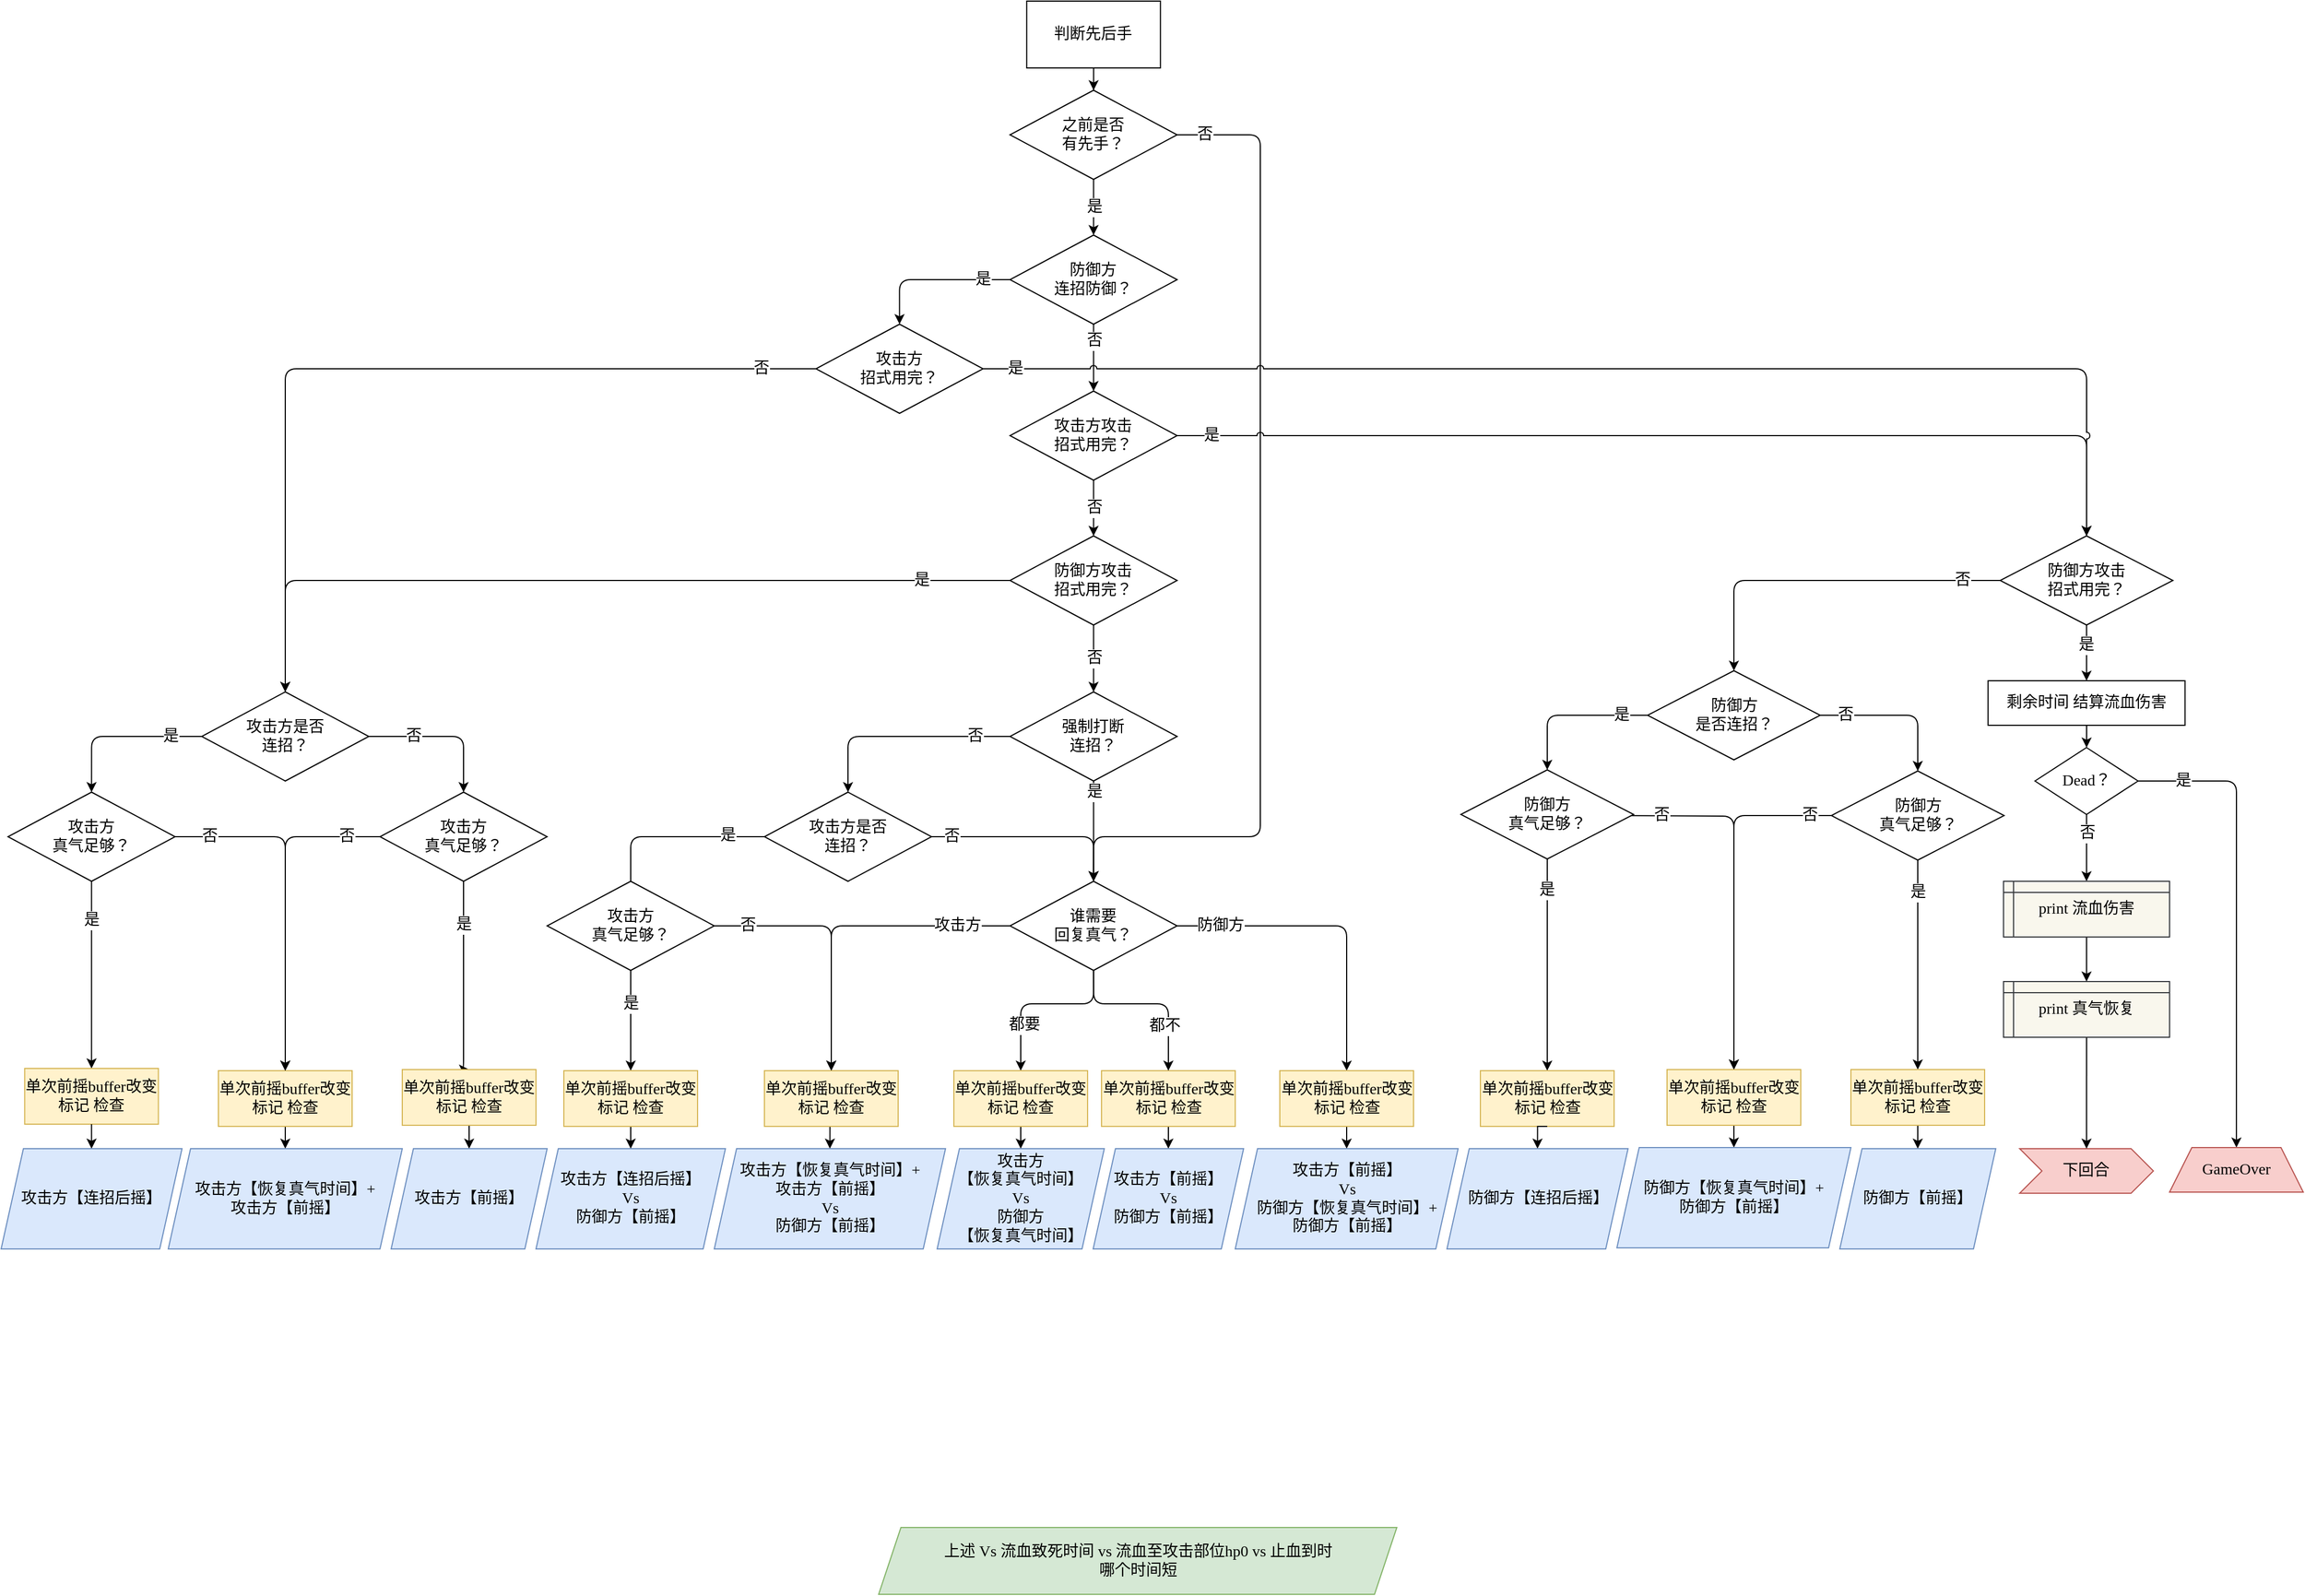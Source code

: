 <mxfile version="13.5.7" type="device" pages="2"><diagram id="C5RBs43oDa-KdzZeNtuy" name="Page-1"><mxGraphModel dx="2528" dy="1207" grid="1" gridSize="10" guides="1" tooltips="1" connect="1" arrows="1" fold="1" page="1" pageScale="1" pageWidth="827" pageHeight="1169" math="0" shadow="0"><root><mxCell id="WIyWlLk6GJQsqaUBKTNV-0"/><mxCell id="WIyWlLk6GJQsqaUBKTNV-1" parent="WIyWlLk6GJQsqaUBKTNV-0"/><mxCell id="cYlKV6OHm-jSGwV8W4NB-3" value="" style="edgeStyle=orthogonalEdgeStyle;rounded=0;orthogonalLoop=1;jettySize=auto;html=1;fontSize=14;fontFamily=新宋体;" parent="WIyWlLk6GJQsqaUBKTNV-1" source="cYlKV6OHm-jSGwV8W4NB-1" target="cYlKV6OHm-jSGwV8W4NB-2" edge="1"><mxGeometry relative="1" as="geometry"/></mxCell><mxCell id="cYlKV6OHm-jSGwV8W4NB-1" value="判断先后手" style="whiteSpace=wrap;html=1;fontSize=14;fontFamily=新宋体;" parent="WIyWlLk6GJQsqaUBKTNV-1" vertex="1"><mxGeometry x="290.36" y="160" width="120" height="60" as="geometry"/></mxCell><mxCell id="cYlKV6OHm-jSGwV8W4NB-53" style="edgeStyle=orthogonalEdgeStyle;rounded=1;orthogonalLoop=1;jettySize=auto;html=1;exitX=1;exitY=0.5;exitDx=0;exitDy=0;fontSize=14;sourcePortConstraint=none;snapToPoint=0;fixDash=0;metaEdit=0;comic=0;noJump=0;backgroundOutline=0;jumpStyle=arc;fontFamily=新宋体;entryX=0.5;entryY=0;entryDx=0;entryDy=0;" parent="WIyWlLk6GJQsqaUBKTNV-1" source="cYlKV6OHm-jSGwV8W4NB-2" target="LdNwlLhBkrj1pnNxDh6E-12" edge="1"><mxGeometry relative="1" as="geometry"><Array as="points"><mxPoint x="500" y="280"/><mxPoint x="500" y="910"/><mxPoint x="350" y="910"/></Array><mxPoint x="350.36" y="1010" as="targetPoint"/></mxGeometry></mxCell><mxCell id="cYlKV6OHm-jSGwV8W4NB-57" value="否" style="edgeLabel;html=1;align=center;verticalAlign=middle;resizable=0;points=[];fontSize=14;fontFamily=新宋体;" parent="cYlKV6OHm-jSGwV8W4NB-53" vertex="1" connectable="0"><mxGeometry x="-0.419" relative="1" as="geometry"><mxPoint x="-50" y="-185.36" as="offset"/></mxGeometry></mxCell><mxCell id="cYlKV6OHm-jSGwV8W4NB-2" value="&lt;div style=&quot;font-size: 14px;&quot;&gt;之前是否&lt;/div&gt;&lt;div style=&quot;font-size: 14px;&quot;&gt;有先手？&lt;/div&gt;" style="rhombus;whiteSpace=wrap;html=1;fontSize=14;fontFamily=新宋体;" parent="WIyWlLk6GJQsqaUBKTNV-1" vertex="1"><mxGeometry x="275.36" y="240" width="150" height="80" as="geometry"/></mxCell><mxCell id="_E9kkZjWjNlfP21gsKox-27" style="edgeStyle=orthogonalEdgeStyle;rounded=1;jumpStyle=arc;orthogonalLoop=1;jettySize=auto;html=1;exitX=0;exitY=0.5;exitDx=0;exitDy=0;entryX=0.5;entryY=0;entryDx=0;entryDy=0;fontFamily=新宋体;fontSize=14;" edge="1" parent="WIyWlLk6GJQsqaUBKTNV-1" source="cYlKV6OHm-jSGwV8W4NB-6" target="cYlKV6OHm-jSGwV8W4NB-29"><mxGeometry relative="1" as="geometry"/></mxCell><mxCell id="_E9kkZjWjNlfP21gsKox-28" value="是" style="edgeLabel;html=1;align=center;verticalAlign=middle;resizable=0;points=[];fontSize=14;fontFamily=新宋体;" vertex="1" connectable="0" parent="_E9kkZjWjNlfP21gsKox-27"><mxGeometry x="-0.593" y="-3" relative="1" as="geometry"><mxPoint x="4.16" y="2.99" as="offset"/></mxGeometry></mxCell><mxCell id="cYlKV6OHm-jSGwV8W4NB-6" value="&lt;div style=&quot;font-size: 14px;&quot;&gt;防御方&lt;/div&gt;&lt;div style=&quot;font-size: 14px;&quot;&gt;连招防御？&lt;/div&gt;" style="rhombus;whiteSpace=wrap;html=1;fontSize=14;fontFamily=新宋体;" parent="WIyWlLk6GJQsqaUBKTNV-1" vertex="1"><mxGeometry x="275.36" y="370" width="150" height="80" as="geometry"/></mxCell><mxCell id="cYlKV6OHm-jSGwV8W4NB-10" value="" style="endArrow=classic;html=1;fontSize=14;entryX=0.5;entryY=0;entryDx=0;entryDy=0;fontFamily=新宋体;" parent="WIyWlLk6GJQsqaUBKTNV-1" source="cYlKV6OHm-jSGwV8W4NB-2" target="cYlKV6OHm-jSGwV8W4NB-6" edge="1"><mxGeometry relative="1" as="geometry"><mxPoint x="466.96" y="340" as="sourcePoint"/><mxPoint x="566.96" y="340" as="targetPoint"/></mxGeometry></mxCell><mxCell id="cYlKV6OHm-jSGwV8W4NB-11" value="是" style="edgeLabel;resizable=0;html=1;align=center;verticalAlign=middle;fontSize=14;fontFamily=新宋体;" parent="cYlKV6OHm-jSGwV8W4NB-10" connectable="0" vertex="1"><mxGeometry relative="1" as="geometry"/></mxCell><mxCell id="cYlKV6OHm-jSGwV8W4NB-61" style="edgeStyle=orthogonalEdgeStyle;rounded=1;comic=0;orthogonalLoop=1;jettySize=auto;html=1;entryX=0.5;entryY=0;entryDx=0;entryDy=0;fontSize=14;jumpStyle=arc;fontFamily=新宋体;" parent="WIyWlLk6GJQsqaUBKTNV-1" source="cYlKV6OHm-jSGwV8W4NB-16" target="cYlKV6OHm-jSGwV8W4NB-58" edge="1"><mxGeometry relative="1" as="geometry"/></mxCell><mxCell id="cYlKV6OHm-jSGwV8W4NB-62" value="是" style="edgeLabel;html=1;align=center;verticalAlign=middle;resizable=0;points=[];fontSize=14;fontFamily=新宋体;" parent="cYlKV6OHm-jSGwV8W4NB-61" vertex="1" connectable="0"><mxGeometry x="-0.636" y="2" relative="1" as="geometry"><mxPoint x="-134.36" y="2" as="offset"/></mxGeometry></mxCell><mxCell id="cYlKV6OHm-jSGwV8W4NB-16" value="&lt;div style=&quot;font-size: 14px;&quot;&gt;攻击方攻击&lt;/div&gt;&lt;div style=&quot;font-size: 14px;&quot;&gt;招式用完？&lt;/div&gt;" style="rhombus;whiteSpace=wrap;html=1;fontSize=14;fontFamily=新宋体;" parent="WIyWlLk6GJQsqaUBKTNV-1" vertex="1"><mxGeometry x="275.36" y="510" width="150" height="80" as="geometry"/></mxCell><mxCell id="cYlKV6OHm-jSGwV8W4NB-17" value="" style="endArrow=classic;html=1;fontSize=14;entryX=0.5;entryY=0;entryDx=0;entryDy=0;fontFamily=新宋体;" parent="WIyWlLk6GJQsqaUBKTNV-1" source="cYlKV6OHm-jSGwV8W4NB-6" target="cYlKV6OHm-jSGwV8W4NB-16" edge="1"><mxGeometry relative="1" as="geometry"><mxPoint x="410.36" y="490" as="sourcePoint"/><mxPoint x="570.36" y="480" as="targetPoint"/></mxGeometry></mxCell><mxCell id="cYlKV6OHm-jSGwV8W4NB-18" value="否" style="edgeLabel;resizable=0;html=1;align=center;verticalAlign=middle;fontSize=14;fontFamily=新宋体;" parent="cYlKV6OHm-jSGwV8W4NB-17" connectable="0" vertex="1"><mxGeometry relative="1" as="geometry"><mxPoint y="-14.83" as="offset"/></mxGeometry></mxCell><mxCell id="cYlKV6OHm-jSGwV8W4NB-59" value="" style="edgeStyle=orthogonalEdgeStyle;rounded=1;comic=0;orthogonalLoop=1;jettySize=auto;html=1;fontSize=14;fontFamily=新宋体;jumpStyle=arc;" parent="WIyWlLk6GJQsqaUBKTNV-1" source="cYlKV6OHm-jSGwV8W4NB-29" target="cYlKV6OHm-jSGwV8W4NB-58" edge="1"><mxGeometry relative="1" as="geometry"/></mxCell><mxCell id="cYlKV6OHm-jSGwV8W4NB-60" value="是" style="edgeLabel;html=1;align=center;verticalAlign=middle;resizable=0;points=[];fontSize=14;fontFamily=新宋体;" parent="cYlKV6OHm-jSGwV8W4NB-59" vertex="1" connectable="0"><mxGeometry x="-0.089" y="1" relative="1" as="geometry"><mxPoint x="-490.88" y="1" as="offset"/></mxGeometry></mxCell><mxCell id="cYlKV6OHm-jSGwV8W4NB-29" value="&lt;div style=&quot;font-size: 14px;&quot;&gt;攻击方&lt;/div&gt;&lt;div style=&quot;font-size: 14px;&quot;&gt;招式用完？&lt;/div&gt;" style="rhombus;whiteSpace=wrap;html=1;fontSize=14;fontFamily=新宋体;" parent="WIyWlLk6GJQsqaUBKTNV-1" vertex="1"><mxGeometry x="101.24" y="450" width="150" height="80" as="geometry"/></mxCell><mxCell id="cYlKV6OHm-jSGwV8W4NB-31" value="" style="endArrow=classic;html=1;fontSize=14;entryX=0.5;entryY=0;entryDx=0;entryDy=0;fontFamily=新宋体;" parent="WIyWlLk6GJQsqaUBKTNV-1" source="cYlKV6OHm-jSGwV8W4NB-16" target="cYlKV6OHm-jSGwV8W4NB-33" edge="1"><mxGeometry relative="1" as="geometry"><mxPoint x="349.86" y="590" as="sourcePoint"/><mxPoint x="349.86" y="640" as="targetPoint"/></mxGeometry></mxCell><mxCell id="cYlKV6OHm-jSGwV8W4NB-32" value="否" style="edgeLabel;resizable=0;html=1;align=center;verticalAlign=middle;fontSize=14;fontFamily=新宋体;" parent="cYlKV6OHm-jSGwV8W4NB-31" connectable="0" vertex="1"><mxGeometry relative="1" as="geometry"/></mxCell><mxCell id="cYlKV6OHm-jSGwV8W4NB-98" style="edgeStyle=orthogonalEdgeStyle;rounded=1;comic=0;jumpStyle=arc;jumpSize=9;orthogonalLoop=1;jettySize=auto;html=1;entryX=0.5;entryY=0;entryDx=0;entryDy=0;fontSize=14;fontFamily=新宋体;" parent="WIyWlLk6GJQsqaUBKTNV-1" source="cYlKV6OHm-jSGwV8W4NB-33" target="cYlKV6OHm-jSGwV8W4NB-97" edge="1"><mxGeometry relative="1" as="geometry"/></mxCell><mxCell id="cYlKV6OHm-jSGwV8W4NB-99" value="是" style="edgeLabel;html=1;align=center;verticalAlign=middle;resizable=0;points=[];fontSize=14;fontFamily=新宋体;" parent="cYlKV6OHm-jSGwV8W4NB-98" vertex="1" connectable="0"><mxGeometry x="-0.821" y="2" relative="1" as="geometry"><mxPoint x="-12.5" y="-2" as="offset"/></mxGeometry></mxCell><mxCell id="cYlKV6OHm-jSGwV8W4NB-33" value="&lt;div style=&quot;font-size: 14px;&quot;&gt;防御方攻击&lt;/div&gt;&lt;div style=&quot;font-size: 14px;&quot;&gt;招式用完？&lt;/div&gt;" style="rhombus;whiteSpace=wrap;html=1;fontSize=14;fontFamily=新宋体;" parent="WIyWlLk6GJQsqaUBKTNV-1" vertex="1"><mxGeometry x="275.36" y="640" width="150" height="80" as="geometry"/></mxCell><mxCell id="cYlKV6OHm-jSGwV8W4NB-34" value="" style="endArrow=classic;html=1;fontSize=14;fontFamily=新宋体;" parent="WIyWlLk6GJQsqaUBKTNV-1" source="cYlKV6OHm-jSGwV8W4NB-33" target="cYlKV6OHm-jSGwV8W4NB-40" edge="1"><mxGeometry relative="1" as="geometry"><mxPoint x="349.86" y="730" as="sourcePoint"/><mxPoint x="349.86" y="780" as="targetPoint"/></mxGeometry></mxCell><mxCell id="cYlKV6OHm-jSGwV8W4NB-35" value="否" style="edgeLabel;resizable=0;html=1;align=center;verticalAlign=middle;fontSize=14;fontFamily=新宋体;" parent="cYlKV6OHm-jSGwV8W4NB-34" connectable="0" vertex="1"><mxGeometry relative="1" as="geometry"/></mxCell><mxCell id="_E9kkZjWjNlfP21gsKox-38" style="edgeStyle=orthogonalEdgeStyle;rounded=1;jumpStyle=arc;orthogonalLoop=1;jettySize=auto;html=1;exitX=0;exitY=0.5;exitDx=0;exitDy=0;fontFamily=新宋体;fontSize=14;entryX=0.5;entryY=0;entryDx=0;entryDy=0;" edge="1" parent="WIyWlLk6GJQsqaUBKTNV-1" source="cYlKV6OHm-jSGwV8W4NB-40" target="cYlKV6OHm-jSGwV8W4NB-43"><mxGeometry relative="1" as="geometry"><Array as="points"><mxPoint x="130" y="820"/></Array></mxGeometry></mxCell><mxCell id="_E9kkZjWjNlfP21gsKox-39" value="否" style="edgeLabel;html=1;align=center;verticalAlign=middle;resizable=0;points=[];fontSize=14;fontFamily=新宋体;" vertex="1" connectable="0" parent="_E9kkZjWjNlfP21gsKox-38"><mxGeometry x="-0.678" relative="1" as="geometry"><mxPoint as="offset"/></mxGeometry></mxCell><mxCell id="_E9kkZjWjNlfP21gsKox-42" style="edgeStyle=orthogonalEdgeStyle;rounded=1;jumpStyle=arc;orthogonalLoop=1;jettySize=auto;html=1;exitX=0.5;exitY=1;exitDx=0;exitDy=0;entryX=0.5;entryY=0;entryDx=0;entryDy=0;fontFamily=新宋体;fontSize=14;" edge="1" parent="WIyWlLk6GJQsqaUBKTNV-1" source="cYlKV6OHm-jSGwV8W4NB-40" target="LdNwlLhBkrj1pnNxDh6E-12"><mxGeometry relative="1" as="geometry"><mxPoint x="350.36" y="1010" as="targetPoint"/></mxGeometry></mxCell><mxCell id="_E9kkZjWjNlfP21gsKox-43" value="是" style="edgeLabel;html=1;align=center;verticalAlign=middle;resizable=0;points=[];fontSize=14;fontFamily=新宋体;" vertex="1" connectable="0" parent="_E9kkZjWjNlfP21gsKox-42"><mxGeometry x="-0.791" relative="1" as="geometry"><mxPoint as="offset"/></mxGeometry></mxCell><mxCell id="cYlKV6OHm-jSGwV8W4NB-40" value="&lt;div style=&quot;font-size: 14px;&quot;&gt;强制打断&lt;/div&gt;&lt;div style=&quot;font-size: 14px;&quot;&gt;连招？&lt;/div&gt;" style="rhombus;whiteSpace=wrap;html=1;fontSize=14;fontFamily=新宋体;" parent="WIyWlLk6GJQsqaUBKTNV-1" vertex="1"><mxGeometry x="275.36" y="780" width="150" height="80" as="geometry"/></mxCell><mxCell id="_E9kkZjWjNlfP21gsKox-15" style="edgeStyle=orthogonalEdgeStyle;rounded=1;orthogonalLoop=1;jettySize=auto;html=1;exitX=0;exitY=0.5;exitDx=0;exitDy=0;fontFamily=新宋体;fontSize=14;entryX=0.5;entryY=0;entryDx=0;entryDy=0;" edge="1" parent="WIyWlLk6GJQsqaUBKTNV-1" source="cYlKV6OHm-jSGwV8W4NB-43"><mxGeometry relative="1" as="geometry"><mxPoint x="-65" y="1010" as="targetPoint"/><Array as="points"><mxPoint x="-65" y="910"/></Array></mxGeometry></mxCell><mxCell id="_E9kkZjWjNlfP21gsKox-30" value="是" style="edgeLabel;html=1;align=center;verticalAlign=middle;resizable=0;points=[];fontSize=14;fontFamily=新宋体;" vertex="1" connectable="0" parent="_E9kkZjWjNlfP21gsKox-15"><mxGeometry x="-0.698" y="-1" relative="1" as="geometry"><mxPoint as="offset"/></mxGeometry></mxCell><mxCell id="_E9kkZjWjNlfP21gsKox-40" style="edgeStyle=orthogonalEdgeStyle;rounded=1;jumpStyle=arc;orthogonalLoop=1;jettySize=auto;html=1;exitX=1;exitY=0.5;exitDx=0;exitDy=0;entryX=0.5;entryY=0;entryDx=0;entryDy=0;fontFamily=新宋体;fontSize=14;" edge="1" parent="WIyWlLk6GJQsqaUBKTNV-1" source="cYlKV6OHm-jSGwV8W4NB-43" target="LdNwlLhBkrj1pnNxDh6E-12"><mxGeometry relative="1" as="geometry"><mxPoint x="350.36" y="1010" as="targetPoint"/></mxGeometry></mxCell><mxCell id="_E9kkZjWjNlfP21gsKox-41" value="否" style="edgeLabel;html=1;align=center;verticalAlign=middle;resizable=0;points=[];fontSize=14;fontFamily=新宋体;" vertex="1" connectable="0" parent="_E9kkZjWjNlfP21gsKox-40"><mxGeometry x="-0.782" y="-5" relative="1" as="geometry"><mxPoint x="-2.5" y="-5" as="offset"/></mxGeometry></mxCell><mxCell id="cYlKV6OHm-jSGwV8W4NB-43" value="&lt;div style=&quot;font-size: 14px;&quot;&gt;攻击方是否&lt;/div&gt;&lt;div style=&quot;font-size: 14px;&quot;&gt;连招？&lt;/div&gt;" style="rhombus;whiteSpace=wrap;html=1;fontSize=14;fontFamily=新宋体;" parent="WIyWlLk6GJQsqaUBKTNV-1" vertex="1"><mxGeometry x="55" y="870" width="150" height="80" as="geometry"/></mxCell><mxCell id="cYlKV6OHm-jSGwV8W4NB-93" style="edgeStyle=orthogonalEdgeStyle;rounded=1;comic=0;jumpStyle=arc;jumpSize=9;orthogonalLoop=1;jettySize=auto;html=1;exitX=0;exitY=0.5;exitDx=0;exitDy=0;fontSize=14;fontFamily=新宋体;entryX=0.5;entryY=0;entryDx=0;entryDy=0;" parent="WIyWlLk6GJQsqaUBKTNV-1" source="LdNwlLhBkrj1pnNxDh6E-12" target="LdNwlLhBkrj1pnNxDh6E-2" edge="1"><mxGeometry relative="1" as="geometry"><mxPoint x="330" y="1040" as="sourcePoint"/><Array as="points"><mxPoint x="115" y="990"/></Array></mxGeometry></mxCell><mxCell id="cYlKV6OHm-jSGwV8W4NB-94" value="攻击方" style="edgeLabel;html=1;align=center;verticalAlign=middle;resizable=0;points=[];fontSize=14;fontFamily=新宋体;" parent="cYlKV6OHm-jSGwV8W4NB-93" vertex="1" connectable="0"><mxGeometry x="-0.872" y="3" relative="1" as="geometry"><mxPoint x="-29.48" y="-3.01" as="offset"/></mxGeometry></mxCell><mxCell id="cYlKV6OHm-jSGwV8W4NB-84" style="edgeStyle=orthogonalEdgeStyle;rounded=1;comic=0;jumpStyle=arc;jumpSize=9;orthogonalLoop=1;jettySize=auto;html=1;exitX=1;exitY=0.5;exitDx=0;exitDy=0;fontSize=14;entryX=0.5;entryY=0;entryDx=0;entryDy=0;fontFamily=新宋体;" parent="WIyWlLk6GJQsqaUBKTNV-1" source="LdNwlLhBkrj1pnNxDh6E-12" target="cYlKV6OHm-jSGwV8W4NB-85" edge="1"><mxGeometry relative="1" as="geometry"><mxPoint x="550" y="1200" as="targetPoint"/><mxPoint x="450" y="1040" as="sourcePoint"/><Array as="points"><mxPoint x="578" y="990"/></Array></mxGeometry></mxCell><mxCell id="cYlKV6OHm-jSGwV8W4NB-86" value="防御方" style="edgeLabel;html=1;align=center;verticalAlign=middle;resizable=0;points=[];fontSize=14;fontFamily=新宋体;" parent="cYlKV6OHm-jSGwV8W4NB-84" vertex="1" connectable="0"><mxGeometry x="-0.363" relative="1" as="geometry"><mxPoint x="-51.83" y="-0.03" as="offset"/></mxGeometry></mxCell><mxCell id="cYlKV6OHm-jSGwV8W4NB-66" value="" style="edgeStyle=orthogonalEdgeStyle;rounded=1;comic=0;jumpStyle=arc;jumpSize=9;orthogonalLoop=1;jettySize=auto;html=1;fontSize=14;fontFamily=新宋体;" parent="WIyWlLk6GJQsqaUBKTNV-1" source="cYlKV6OHm-jSGwV8W4NB-58" target="cYlKV6OHm-jSGwV8W4NB-65" edge="1"><mxGeometry relative="1" as="geometry"/></mxCell><mxCell id="cYlKV6OHm-jSGwV8W4NB-67" value="是" style="edgeLabel;html=1;align=center;verticalAlign=middle;resizable=0;points=[];fontSize=14;fontFamily=新宋体;" parent="cYlKV6OHm-jSGwV8W4NB-66" vertex="1" connectable="0"><mxGeometry x="-0.282" y="-1" relative="1" as="geometry"><mxPoint as="offset"/></mxGeometry></mxCell><mxCell id="cYlKV6OHm-jSGwV8W4NB-71" style="edgeStyle=orthogonalEdgeStyle;rounded=1;comic=0;jumpStyle=arc;jumpSize=9;orthogonalLoop=1;jettySize=auto;html=1;exitX=1;exitY=0.5;exitDx=0;exitDy=0;entryX=0.5;entryY=0;entryDx=0;entryDy=0;fontSize=14;fontFamily=新宋体;" parent="WIyWlLk6GJQsqaUBKTNV-1" source="_E9kkZjWjNlfP21gsKox-46" target="cYlKV6OHm-jSGwV8W4NB-70" edge="1"><mxGeometry relative="1" as="geometry"><mxPoint x="1099.5" y="681" as="sourcePoint"/></mxGeometry></mxCell><mxCell id="cYlKV6OHm-jSGwV8W4NB-72" value="否" style="edgeLabel;html=1;align=center;verticalAlign=middle;resizable=0;points=[];fontSize=14;fontFamily=新宋体;" parent="cYlKV6OHm-jSGwV8W4NB-71" vertex="1" connectable="0"><mxGeometry x="-0.61" y="-1" relative="1" as="geometry"><mxPoint x="-5" y="-1" as="offset"/></mxGeometry></mxCell><mxCell id="cYlKV6OHm-jSGwV8W4NB-58" value="&lt;div style=&quot;font-size: 14px;&quot;&gt;防御方攻击&lt;/div&gt;&lt;div style=&quot;font-size: 14px;&quot;&gt;招式用完？&lt;/div&gt;" style="rhombus;whiteSpace=wrap;html=1;fontSize=14;fontFamily=新宋体;" parent="WIyWlLk6GJQsqaUBKTNV-1" vertex="1"><mxGeometry x="1163.96" y="640" width="155" height="80" as="geometry"/></mxCell><mxCell id="cYlKV6OHm-jSGwV8W4NB-69" value="" style="edgeStyle=orthogonalEdgeStyle;rounded=1;comic=0;jumpStyle=arc;jumpSize=9;orthogonalLoop=1;jettySize=auto;html=1;fontSize=14;fontFamily=新宋体;" parent="WIyWlLk6GJQsqaUBKTNV-1" source="cYlKV6OHm-jSGwV8W4NB-65" target="cYlKV6OHm-jSGwV8W4NB-68" edge="1"><mxGeometry relative="1" as="geometry"/></mxCell><mxCell id="cYlKV6OHm-jSGwV8W4NB-65" value="剩余时间 结算流血伤害" style="whiteSpace=wrap;html=1;fontSize=14;fontFamily=新宋体;" parent="WIyWlLk6GJQsqaUBKTNV-1" vertex="1"><mxGeometry x="1153.08" y="770" width="176.75" height="40" as="geometry"/></mxCell><mxCell id="cYlKV6OHm-jSGwV8W4NB-120" style="edgeStyle=orthogonalEdgeStyle;rounded=1;comic=0;jumpStyle=arc;jumpSize=9;orthogonalLoop=1;jettySize=auto;html=1;exitX=1;exitY=0.5;exitDx=0;exitDy=0;fontSize=14;fontFamily=新宋体;entryX=0.5;entryY=0;entryDx=0;entryDy=0;" parent="WIyWlLk6GJQsqaUBKTNV-1" source="cYlKV6OHm-jSGwV8W4NB-68" target="hWYBQZ-eZewgzu1jRkAq-3" edge="1"><mxGeometry relative="1" as="geometry"><mxPoint x="1150.2" y="1010" as="targetPoint"/></mxGeometry></mxCell><mxCell id="cYlKV6OHm-jSGwV8W4NB-121" value="是" style="edgeLabel;html=1;align=center;verticalAlign=middle;resizable=0;points=[];fontSize=14;fontFamily=新宋体;" parent="cYlKV6OHm-jSGwV8W4NB-120" vertex="1" connectable="0"><mxGeometry x="-0.882" relative="1" as="geometry"><mxPoint x="15.5" as="offset"/></mxGeometry></mxCell><mxCell id="cYlKV6OHm-jSGwV8W4NB-122" style="edgeStyle=orthogonalEdgeStyle;rounded=1;comic=0;jumpStyle=arc;jumpSize=9;orthogonalLoop=1;jettySize=auto;html=1;fontSize=14;fontFamily=新宋体;entryX=0.5;entryY=0;entryDx=0;entryDy=0;" parent="WIyWlLk6GJQsqaUBKTNV-1" source="cYlKV6OHm-jSGwV8W4NB-68" target="_E9kkZjWjNlfP21gsKox-3" edge="1"><mxGeometry relative="1" as="geometry"><mxPoint x="1241.55" y="1010" as="targetPoint"/></mxGeometry></mxCell><mxCell id="cYlKV6OHm-jSGwV8W4NB-123" value="否" style="edgeLabel;html=1;align=center;verticalAlign=middle;resizable=0;points=[];fontSize=14;fontFamily=新宋体;" parent="cYlKV6OHm-jSGwV8W4NB-122" vertex="1" connectable="0"><mxGeometry x="-0.652" y="-3" relative="1" as="geometry"><mxPoint x="2.91" y="6.06" as="offset"/></mxGeometry></mxCell><mxCell id="cYlKV6OHm-jSGwV8W4NB-68" value="Dead？" style="rhombus;whiteSpace=wrap;html=1;fontSize=14;fontFamily=新宋体;" parent="WIyWlLk6GJQsqaUBKTNV-1" vertex="1"><mxGeometry x="1195.2" y="830" width="92.5" height="60" as="geometry"/></mxCell><mxCell id="cYlKV6OHm-jSGwV8W4NB-74" value="否" style="edgeStyle=orthogonalEdgeStyle;rounded=1;comic=0;jumpStyle=arc;jumpSize=9;orthogonalLoop=1;jettySize=auto;html=1;fontSize=14;exitX=0;exitY=0.5;exitDx=0;exitDy=0;fontFamily=新宋体;entryX=0.5;entryY=0;entryDx=0;entryDy=0;" parent="WIyWlLk6GJQsqaUBKTNV-1" source="cYlKV6OHm-jSGwV8W4NB-70" target="_E9kkZjWjNlfP21gsKox-55" edge="1"><mxGeometry x="-0.873" relative="1" as="geometry"><mxPoint x="1020" y="1191" as="targetPoint"/><mxPoint as="offset"/></mxGeometry></mxCell><mxCell id="cYlKV6OHm-jSGwV8W4NB-79" value="是" style="edgeStyle=orthogonalEdgeStyle;rounded=1;comic=0;jumpStyle=arc;jumpSize=9;orthogonalLoop=1;jettySize=auto;html=1;fontSize=14;fontFamily=新宋体;exitX=0.5;exitY=1;exitDx=0;exitDy=0;" parent="WIyWlLk6GJQsqaUBKTNV-1" source="cYlKV6OHm-jSGwV8W4NB-70" target="cYlKV6OHm-jSGwV8W4NB-78" edge="1"><mxGeometry x="-0.692" relative="1" as="geometry"><Array as="points"/><mxPoint as="offset"/></mxGeometry></mxCell><mxCell id="cYlKV6OHm-jSGwV8W4NB-70" value="&lt;div style=&quot;font-size: 14px;&quot;&gt;防御方&lt;/div&gt;&lt;div style=&quot;font-size: 14px;&quot;&gt;真气足够？&lt;/div&gt;" style="rhombus;whiteSpace=wrap;html=1;fontSize=14;fontFamily=新宋体;" parent="WIyWlLk6GJQsqaUBKTNV-1" vertex="1"><mxGeometry x="1012.5" y="851" width="155" height="80" as="geometry"/></mxCell><mxCell id="cYlKV6OHm-jSGwV8W4NB-81" value="" style="edgeStyle=orthogonalEdgeStyle;rounded=1;comic=0;jumpStyle=arc;jumpSize=9;orthogonalLoop=1;jettySize=auto;html=1;fontSize=14;fontFamily=新宋体;entryX=0.5;entryY=0;entryDx=0;entryDy=0;" parent="WIyWlLk6GJQsqaUBKTNV-1" source="cYlKV6OHm-jSGwV8W4NB-78" target="LdNwlLhBkrj1pnNxDh6E-15" edge="1"><mxGeometry relative="1" as="geometry"><mxPoint x="1090" y="1140" as="targetPoint"/></mxGeometry></mxCell><mxCell id="cYlKV6OHm-jSGwV8W4NB-78" value="单次前摇buffer改变标记 检查" style="whiteSpace=wrap;html=1;fontSize=14;fillColor=#fff2cc;strokeColor=#d6b656;fontFamily=新宋体;" parent="WIyWlLk6GJQsqaUBKTNV-1" vertex="1"><mxGeometry x="1030" y="1119" width="120" height="50" as="geometry"/></mxCell><mxCell id="cYlKV6OHm-jSGwV8W4NB-115" value="" style="edgeStyle=orthogonalEdgeStyle;rounded=1;comic=0;jumpStyle=arc;jumpSize=9;orthogonalLoop=1;jettySize=auto;html=1;fontSize=14;fontFamily=新宋体;" parent="WIyWlLk6GJQsqaUBKTNV-1" source="cYlKV6OHm-jSGwV8W4NB-82" target="cYlKV6OHm-jSGwV8W4NB-114" edge="1"><mxGeometry relative="1" as="geometry"/></mxCell><mxCell id="cYlKV6OHm-jSGwV8W4NB-82" value="单次前摇buffer改变标记 检查" style="whiteSpace=wrap;html=1;fontSize=14;fillColor=#fff2cc;strokeColor=#d6b656;fontFamily=新宋体;" parent="WIyWlLk6GJQsqaUBKTNV-1" vertex="1"><mxGeometry x="357.5" y="1120" width="120" height="50" as="geometry"/></mxCell><mxCell id="cYlKV6OHm-jSGwV8W4NB-88" value="" style="edgeStyle=orthogonalEdgeStyle;rounded=1;comic=0;jumpStyle=arc;jumpSize=9;orthogonalLoop=1;jettySize=auto;html=1;fontSize=14;fontFamily=新宋体;" parent="WIyWlLk6GJQsqaUBKTNV-1" source="cYlKV6OHm-jSGwV8W4NB-85" target="cYlKV6OHm-jSGwV8W4NB-90" edge="1"><mxGeometry relative="1" as="geometry"><mxPoint x="622.5" y="1269" as="targetPoint"/></mxGeometry></mxCell><mxCell id="cYlKV6OHm-jSGwV8W4NB-85" value="单次前摇buffer改变标记 检查" style="whiteSpace=wrap;html=1;fontSize=14;fillColor=#fff2cc;strokeColor=#d6b656;fontFamily=新宋体;" parent="WIyWlLk6GJQsqaUBKTNV-1" vertex="1"><mxGeometry x="517.5" y="1120" width="120" height="50" as="geometry"/></mxCell><mxCell id="cYlKV6OHm-jSGwV8W4NB-90" value="&lt;div style=&quot;font-size: 14px&quot;&gt;&lt;span style=&quot;font-size: 14px&quot;&gt;攻击方【前摇】&lt;/span&gt;&lt;br style=&quot;font-size: 14px&quot;&gt;&lt;/div&gt;&lt;div style=&quot;font-size: 14px&quot;&gt;&lt;span style=&quot;font-size: 14px&quot;&gt;Vs&lt;/span&gt;&lt;/div&gt;&lt;div style=&quot;font-size: 14px&quot;&gt;防御方【恢复真气时间】+&lt;/div&gt;&lt;div style=&quot;font-size: 14px&quot;&gt;&lt;span style=&quot;font-size: 14px&quot;&gt;防御方【前摇】&lt;/span&gt;&lt;/div&gt;" style="shape=parallelogram;perimeter=parallelogramPerimeter;whiteSpace=wrap;html=1;fixedSize=1;fontSize=14;fillColor=#dae8fc;strokeColor=#6c8ebf;fontFamily=新宋体;" parent="WIyWlLk6GJQsqaUBKTNV-1" vertex="1"><mxGeometry x="477.5" y="1190" width="200" height="90" as="geometry"/></mxCell><mxCell id="cYlKV6OHm-jSGwV8W4NB-96" value="" style="edgeStyle=orthogonalEdgeStyle;rounded=1;comic=0;jumpStyle=arc;jumpSize=9;orthogonalLoop=1;jettySize=auto;html=1;fontSize=14;fontFamily=新宋体;" parent="WIyWlLk6GJQsqaUBKTNV-1" source="cYlKV6OHm-jSGwV8W4NB-92" target="cYlKV6OHm-jSGwV8W4NB-95" edge="1"><mxGeometry relative="1" as="geometry"/></mxCell><mxCell id="cYlKV6OHm-jSGwV8W4NB-92" value="单次前摇buffer改变标记 检查" style="whiteSpace=wrap;html=1;fontSize=14;fillColor=#fff2cc;strokeColor=#d6b656;fontFamily=新宋体;" parent="WIyWlLk6GJQsqaUBKTNV-1" vertex="1"><mxGeometry x="-435.0" y="1120" width="120" height="50" as="geometry"/></mxCell><mxCell id="cYlKV6OHm-jSGwV8W4NB-95" value="&lt;div style=&quot;font-size: 14px;&quot;&gt;攻击方【恢复真气时间】+&lt;/div&gt;&lt;div style=&quot;font-size: 14px;&quot;&gt;攻击方【前摇】&lt;/div&gt;" style="shape=parallelogram;perimeter=parallelogramPerimeter;whiteSpace=wrap;html=1;fixedSize=1;fontSize=14;fillColor=#dae8fc;strokeColor=#6c8ebf;fontFamily=新宋体;" parent="WIyWlLk6GJQsqaUBKTNV-1" vertex="1"><mxGeometry x="-480.0" y="1190" width="210" height="90" as="geometry"/></mxCell><mxCell id="cYlKV6OHm-jSGwV8W4NB-101" value="否" style="edgeStyle=orthogonalEdgeStyle;rounded=1;comic=0;jumpStyle=arc;jumpSize=9;orthogonalLoop=1;jettySize=auto;html=1;fontSize=14;fontFamily=新宋体;" parent="WIyWlLk6GJQsqaUBKTNV-1" source="cYlKV6OHm-jSGwV8W4NB-97" target="cYlKV6OHm-jSGwV8W4NB-100" edge="1"><mxGeometry x="-0.407" relative="1" as="geometry"><mxPoint as="offset"/></mxGeometry></mxCell><mxCell id="cYlKV6OHm-jSGwV8W4NB-106" style="edgeStyle=orthogonalEdgeStyle;rounded=1;comic=0;jumpStyle=arc;jumpSize=9;orthogonalLoop=1;jettySize=auto;html=1;entryX=0.5;entryY=0;entryDx=0;entryDy=0;fontSize=14;fontFamily=新宋体;" parent="WIyWlLk6GJQsqaUBKTNV-1" source="cYlKV6OHm-jSGwV8W4NB-97" target="cYlKV6OHm-jSGwV8W4NB-105" edge="1"><mxGeometry relative="1" as="geometry"/></mxCell><mxCell id="cYlKV6OHm-jSGwV8W4NB-107" value="是" style="edgeLabel;html=1;align=center;verticalAlign=middle;resizable=0;points=[];fontSize=14;fontFamily=新宋体;" parent="cYlKV6OHm-jSGwV8W4NB-106" vertex="1" connectable="0"><mxGeometry x="-0.737" y="-1" relative="1" as="geometry"><mxPoint x="-9.0" y="1" as="offset"/></mxGeometry></mxCell><mxCell id="cYlKV6OHm-jSGwV8W4NB-97" value="&lt;div style=&quot;font-size: 14px;&quot;&gt;攻击方是否&lt;/div&gt;&lt;div style=&quot;font-size: 14px;&quot;&gt;连招？&lt;/div&gt;" style="rhombus;whiteSpace=wrap;html=1;fontSize=14;fontFamily=新宋体;" parent="WIyWlLk6GJQsqaUBKTNV-1" vertex="1"><mxGeometry x="-450.0" y="780" width="150" height="80" as="geometry"/></mxCell><mxCell id="cYlKV6OHm-jSGwV8W4NB-103" value="否" style="edgeStyle=orthogonalEdgeStyle;rounded=1;comic=0;jumpStyle=arc;jumpSize=9;orthogonalLoop=1;jettySize=auto;html=1;fontSize=14;exitX=0;exitY=0.5;exitDx=0;exitDy=0;fontFamily=新宋体;entryX=0.5;entryY=0;entryDx=0;entryDy=0;" parent="WIyWlLk6GJQsqaUBKTNV-1" source="cYlKV6OHm-jSGwV8W4NB-100" target="cYlKV6OHm-jSGwV8W4NB-92" edge="1"><mxGeometry x="-0.797" relative="1" as="geometry"><Array as="points"><mxPoint x="-375" y="910"/></Array><mxPoint as="offset"/><mxPoint x="-374.5" y="910" as="targetPoint"/></mxGeometry></mxCell><mxCell id="cYlKV6OHm-jSGwV8W4NB-125" style="edgeStyle=orthogonalEdgeStyle;rounded=1;comic=0;jumpStyle=arc;jumpSize=9;orthogonalLoop=1;jettySize=auto;html=1;exitX=0.5;exitY=1;exitDx=0;exitDy=0;fontSize=14;fontFamily=新宋体;entryX=0.5;entryY=0;entryDx=0;entryDy=0;" parent="WIyWlLk6GJQsqaUBKTNV-1" source="cYlKV6OHm-jSGwV8W4NB-100" target="_E9kkZjWjNlfP21gsKox-9" edge="1"><mxGeometry relative="1" as="geometry"><Array as="points"><mxPoint x="-215" y="1119"/></Array><mxPoint x="-367.67" y="1010" as="targetPoint"/></mxGeometry></mxCell><mxCell id="cYlKV6OHm-jSGwV8W4NB-126" value="是" style="edgeLabel;html=1;align=center;verticalAlign=middle;resizable=0;points=[];fontSize=14;fontFamily=新宋体;" parent="cYlKV6OHm-jSGwV8W4NB-125" vertex="1" connectable="0"><mxGeometry x="-0.925" relative="1" as="geometry"><mxPoint x="1.665e-15" y="32" as="offset"/></mxGeometry></mxCell><mxCell id="cYlKV6OHm-jSGwV8W4NB-100" value="&lt;div style=&quot;font-size: 14px;&quot;&gt;攻击方&lt;/div&gt;&lt;div style=&quot;font-size: 14px;&quot;&gt;真气足够？&lt;/div&gt;" style="rhombus;whiteSpace=wrap;html=1;fontSize=14;fontFamily=新宋体;" parent="WIyWlLk6GJQsqaUBKTNV-1" vertex="1"><mxGeometry x="-290.0" y="870" width="150" height="80" as="geometry"/></mxCell><mxCell id="cYlKV6OHm-jSGwV8W4NB-112" style="edgeStyle=orthogonalEdgeStyle;rounded=1;comic=0;jumpStyle=arc;jumpSize=9;orthogonalLoop=1;jettySize=auto;html=1;fontSize=14;exitX=1;exitY=0.5;exitDx=0;exitDy=0;fontFamily=新宋体;entryX=0.5;entryY=0;entryDx=0;entryDy=0;" parent="WIyWlLk6GJQsqaUBKTNV-1" source="cYlKV6OHm-jSGwV8W4NB-105" target="cYlKV6OHm-jSGwV8W4NB-92" edge="1"><mxGeometry relative="1" as="geometry"><Array as="points"><mxPoint x="-375" y="910"/></Array><mxPoint x="-222.33" y="1060" as="targetPoint"/></mxGeometry></mxCell><mxCell id="cYlKV6OHm-jSGwV8W4NB-113" value="否" style="edgeLabel;html=1;align=center;verticalAlign=middle;resizable=0;points=[];fontSize=14;fontFamily=新宋体;" parent="cYlKV6OHm-jSGwV8W4NB-112" vertex="1" connectable="0"><mxGeometry x="-0.894" y="-15" relative="1" as="geometry"><mxPoint x="14.33" y="-15" as="offset"/></mxGeometry></mxCell><mxCell id="_E9kkZjWjNlfP21gsKox-6" style="edgeStyle=orthogonalEdgeStyle;rounded=1;orthogonalLoop=1;jettySize=auto;html=1;exitX=0.5;exitY=1;exitDx=0;exitDy=0;entryX=0.5;entryY=0;entryDx=0;entryDy=0;fontFamily=新宋体;fontSize=14;" edge="1" parent="WIyWlLk6GJQsqaUBKTNV-1" source="cYlKV6OHm-jSGwV8W4NB-105" target="cYlKV6OHm-jSGwV8W4NB-108"><mxGeometry relative="1" as="geometry"/></mxCell><mxCell id="_E9kkZjWjNlfP21gsKox-7" value="是" style="edgeLabel;html=1;align=center;verticalAlign=middle;resizable=0;points=[];fontSize=14;fontFamily=新宋体;" vertex="1" connectable="0" parent="_E9kkZjWjNlfP21gsKox-6"><mxGeometry x="-0.733" y="5" relative="1" as="geometry"><mxPoint x="-5" y="12" as="offset"/></mxGeometry></mxCell><mxCell id="cYlKV6OHm-jSGwV8W4NB-105" value="&lt;div style=&quot;font-size: 14px;&quot;&gt;攻击方&lt;/div&gt;&lt;div style=&quot;font-size: 14px;&quot;&gt;真气足够？&lt;/div&gt;" style="rhombus;whiteSpace=wrap;html=1;fontSize=14;fontFamily=新宋体;" parent="WIyWlLk6GJQsqaUBKTNV-1" vertex="1"><mxGeometry x="-623.84" y="870" width="150" height="80" as="geometry"/></mxCell><mxCell id="cYlKV6OHm-jSGwV8W4NB-108" value="单次前摇buffer改变标记 检查" style="whiteSpace=wrap;html=1;fontSize=14;fillColor=#fff2cc;strokeColor=#d6b656;fontFamily=新宋体;" parent="WIyWlLk6GJQsqaUBKTNV-1" vertex="1"><mxGeometry x="-608.84" y="1118" width="120" height="50" as="geometry"/></mxCell><mxCell id="LdNwlLhBkrj1pnNxDh6E-1" style="edgeStyle=orthogonalEdgeStyle;rounded=0;orthogonalLoop=1;jettySize=auto;html=1;entryX=0.5;entryY=0;entryDx=0;entryDy=0;fontFamily=新宋体;fontSize=14;exitX=0.5;exitY=1;exitDx=0;exitDy=0;" parent="WIyWlLk6GJQsqaUBKTNV-1" source="cYlKV6OHm-jSGwV8W4NB-108" target="LdNwlLhBkrj1pnNxDh6E-0" edge="1"><mxGeometry relative="1" as="geometry"><mxPoint x="-520.33" y="890" as="sourcePoint"/></mxGeometry></mxCell><mxCell id="cYlKV6OHm-jSGwV8W4NB-114" value="&lt;div style=&quot;font-size: 14px;&quot;&gt;&lt;span style=&quot;font-size: 14px;&quot;&gt;攻击方【前摇】&lt;/span&gt;&lt;br style=&quot;font-size: 14px;&quot;&gt;&lt;/div&gt;&lt;div style=&quot;font-size: 14px;&quot;&gt;Vs&lt;/div&gt;&lt;div style=&quot;font-size: 14px;&quot;&gt;防御方【前摇】&lt;/div&gt;" style="shape=parallelogram;perimeter=parallelogramPerimeter;whiteSpace=wrap;html=1;fixedSize=1;fontSize=14;fillColor=#dae8fc;strokeColor=#6c8ebf;fontFamily=新宋体;" parent="WIyWlLk6GJQsqaUBKTNV-1" vertex="1"><mxGeometry x="350" y="1190" width="135" height="90" as="geometry"/></mxCell><mxCell id="cYlKV6OHm-jSGwV8W4NB-118" value="&lt;div style=&quot;font-size: 14px;&quot;&gt;上述 Vs 流血致死时间 vs 流血至攻击部位hp0 vs 止血到时&lt;/div&gt;&lt;div style=&quot;font-size: 14px;&quot;&gt;哪个时间短&lt;/div&gt;" style="shape=parallelogram;perimeter=parallelogramPerimeter;whiteSpace=wrap;html=1;fixedSize=1;fillColor=#d5e8d4;strokeColor=#82b366;fontSize=14;fontFamily=新宋体;" parent="WIyWlLk6GJQsqaUBKTNV-1" vertex="1"><mxGeometry x="157.5" y="1530" width="465" height="60" as="geometry"/></mxCell><mxCell id="LdNwlLhBkrj1pnNxDh6E-0" value="&lt;div style=&quot;font-size: 14px;&quot;&gt;攻击方【连招后&lt;span style=&quot;font-size: 14px;&quot;&gt;摇】&lt;br style=&quot;font-size: 14px;&quot;&gt;&lt;/span&gt;&lt;/div&gt;" style="shape=parallelogram;perimeter=parallelogramPerimeter;whiteSpace=wrap;html=1;fixedSize=1;fontSize=14;fillColor=#dae8fc;strokeColor=#6c8ebf;fontFamily=新宋体;" parent="WIyWlLk6GJQsqaUBKTNV-1" vertex="1"><mxGeometry x="-630" y="1190" width="162.33" height="90" as="geometry"/></mxCell><mxCell id="LdNwlLhBkrj1pnNxDh6E-5" style="edgeStyle=orthogonalEdgeStyle;rounded=0;orthogonalLoop=1;jettySize=auto;html=1;exitX=0.5;exitY=1;exitDx=0;exitDy=0;entryX=0.5;entryY=0;entryDx=0;entryDy=0;fontFamily=新宋体;fontSize=14;" parent="WIyWlLk6GJQsqaUBKTNV-1" source="LdNwlLhBkrj1pnNxDh6E-2" target="LdNwlLhBkrj1pnNxDh6E-3" edge="1"><mxGeometry relative="1" as="geometry"/></mxCell><mxCell id="LdNwlLhBkrj1pnNxDh6E-2" value="单次前摇buffer改变标记 检查" style="whiteSpace=wrap;html=1;fontSize=14;fillColor=#fff2cc;strokeColor=#d6b656;fontFamily=新宋体;" parent="WIyWlLk6GJQsqaUBKTNV-1" vertex="1"><mxGeometry x="55" y="1120" width="120" height="50" as="geometry"/></mxCell><mxCell id="LdNwlLhBkrj1pnNxDh6E-3" value="&lt;div style=&quot;font-size: 14px;&quot;&gt;攻击方【恢复真气时间】+&lt;/div&gt;&lt;div style=&quot;font-size: 14px;&quot;&gt;攻击方【前摇】&lt;/div&gt;&lt;div style=&quot;font-size: 14px;&quot;&gt;Vs&lt;/div&gt;&lt;div style=&quot;font-size: 14px;&quot;&gt;防御方【前摇】&lt;/div&gt;" style="shape=parallelogram;perimeter=parallelogramPerimeter;whiteSpace=wrap;html=1;fixedSize=1;fontSize=14;fillColor=#dae8fc;strokeColor=#6c8ebf;fontFamily=新宋体;" parent="WIyWlLk6GJQsqaUBKTNV-1" vertex="1"><mxGeometry x="10" y="1190" width="207.5" height="90" as="geometry"/></mxCell><mxCell id="LdNwlLhBkrj1pnNxDh6E-9" style="edgeStyle=orthogonalEdgeStyle;rounded=1;orthogonalLoop=1;jettySize=auto;html=1;exitX=0.5;exitY=1;exitDx=0;exitDy=0;entryX=0.5;entryY=0;entryDx=0;entryDy=0;fontFamily=新宋体;fontSize=14;" parent="WIyWlLk6GJQsqaUBKTNV-1" source="LdNwlLhBkrj1pnNxDh6E-12" target="LdNwlLhBkrj1pnNxDh6E-7" edge="1"><mxGeometry relative="1" as="geometry"><mxPoint x="390" y="1040" as="sourcePoint"/><Array as="points"><mxPoint x="350" y="1060"/><mxPoint x="285" y="1060"/></Array></mxGeometry></mxCell><mxCell id="LdNwlLhBkrj1pnNxDh6E-11" value="都要" style="edgeLabel;html=1;align=center;verticalAlign=middle;resizable=0;points=[];fontSize=14;fontFamily=新宋体;" parent="LdNwlLhBkrj1pnNxDh6E-9" vertex="1" connectable="0"><mxGeometry x="0.472" y="1" relative="1" as="geometry"><mxPoint x="1.88" as="offset"/></mxGeometry></mxCell><mxCell id="LdNwlLhBkrj1pnNxDh6E-10" style="edgeStyle=orthogonalEdgeStyle;rounded=1;orthogonalLoop=1;jettySize=auto;html=1;exitX=0.5;exitY=1;exitDx=0;exitDy=0;entryX=0.5;entryY=0;entryDx=0;entryDy=0;fontFamily=新宋体;fontSize=14;" parent="WIyWlLk6GJQsqaUBKTNV-1" source="LdNwlLhBkrj1pnNxDh6E-7" target="LdNwlLhBkrj1pnNxDh6E-8" edge="1"><mxGeometry relative="1" as="geometry"/></mxCell><mxCell id="LdNwlLhBkrj1pnNxDh6E-7" value="单次前摇buffer改变标记 检查" style="whiteSpace=wrap;html=1;fontSize=14;fillColor=#fff2cc;strokeColor=#d6b656;fontFamily=新宋体;" parent="WIyWlLk6GJQsqaUBKTNV-1" vertex="1"><mxGeometry x="225" y="1120" width="120" height="50" as="geometry"/></mxCell><mxCell id="LdNwlLhBkrj1pnNxDh6E-8" value="&lt;div style=&quot;font-size: 14px;&quot;&gt;攻击方&lt;br style=&quot;font-size: 14px;&quot;&gt;【恢复真气时间】&lt;br style=&quot;font-size: 14px;&quot;&gt;&lt;/div&gt;&lt;div style=&quot;font-size: 14px;&quot;&gt;Vs&lt;/div&gt;&lt;div style=&quot;font-size: 14px;&quot;&gt;防御方&lt;br style=&quot;font-size: 14px;&quot;&gt;【恢复真气时间】&lt;br style=&quot;font-size: 14px;&quot;&gt;&lt;/div&gt;" style="shape=parallelogram;perimeter=parallelogramPerimeter;whiteSpace=wrap;html=1;fixedSize=1;fontSize=14;fillColor=#dae8fc;strokeColor=#6c8ebf;fontFamily=新宋体;" parent="WIyWlLk6GJQsqaUBKTNV-1" vertex="1"><mxGeometry x="210" y="1190" width="150" height="90" as="geometry"/></mxCell><mxCell id="LdNwlLhBkrj1pnNxDh6E-13" style="edgeStyle=orthogonalEdgeStyle;rounded=1;orthogonalLoop=1;jettySize=auto;html=1;exitX=0.5;exitY=1;exitDx=0;exitDy=0;entryX=0.5;entryY=0;entryDx=0;entryDy=0;fontFamily=新宋体;fontSize=14;" parent="WIyWlLk6GJQsqaUBKTNV-1" source="LdNwlLhBkrj1pnNxDh6E-12" target="cYlKV6OHm-jSGwV8W4NB-82" edge="1"><mxGeometry relative="1" as="geometry"><Array as="points"><mxPoint x="350" y="1060"/><mxPoint x="418" y="1060"/></Array></mxGeometry></mxCell><mxCell id="LdNwlLhBkrj1pnNxDh6E-14" value="都不" style="edgeLabel;html=1;align=center;verticalAlign=middle;resizable=0;points=[];fontSize=14;fontFamily=新宋体;" parent="LdNwlLhBkrj1pnNxDh6E-13" vertex="1" connectable="0"><mxGeometry x="0.127" y="2" relative="1" as="geometry"><mxPoint x="4.41" y="21.94" as="offset"/></mxGeometry></mxCell><mxCell id="LdNwlLhBkrj1pnNxDh6E-12" value="&lt;span style=&quot;font-size: 14px;&quot;&gt;谁需要&lt;/span&gt;&lt;br style=&quot;font-size: 14px;&quot;&gt;&lt;span style=&quot;font-size: 14px;&quot;&gt;回复真气？&lt;/span&gt;" style="rhombus;whiteSpace=wrap;html=1;fontFamily=新宋体;fontSize=14;" parent="WIyWlLk6GJQsqaUBKTNV-1" vertex="1"><mxGeometry x="275.36" y="950" width="150" height="80" as="geometry"/></mxCell><mxCell id="LdNwlLhBkrj1pnNxDh6E-15" value="&lt;div style=&quot;font-size: 14px;&quot;&gt;防御方【前&lt;span style=&quot;font-size: 14px;&quot;&gt;摇】&lt;br style=&quot;font-size: 14px;&quot;&gt;&lt;/span&gt;&lt;/div&gt;" style="shape=parallelogram;perimeter=parallelogramPerimeter;whiteSpace=wrap;html=1;fixedSize=1;fontSize=14;fillColor=#dae8fc;strokeColor=#6c8ebf;fontFamily=新宋体;" parent="WIyWlLk6GJQsqaUBKTNV-1" vertex="1"><mxGeometry x="1020" y="1190" width="140" height="90" as="geometry"/></mxCell><mxCell id="hWYBQZ-eZewgzu1jRkAq-3" value="GameOver" style="shape=trapezoid;perimeter=trapezoidPerimeter;whiteSpace=wrap;html=1;fixedSize=1;fillColor=#f8cecc;strokeColor=#b85450;fontFamily=新宋体;fontSize=14;" parent="WIyWlLk6GJQsqaUBKTNV-1" vertex="1"><mxGeometry x="1315.95" y="1189" width="120" height="40" as="geometry"/></mxCell><mxCell id="hWYBQZ-eZewgzu1jRkAq-6" value="下回合" style="shape=step;perimeter=stepPerimeter;whiteSpace=wrap;html=1;fixedSize=1;fillColor=#f8cecc;strokeColor=#b85450;fontFamily=新宋体;fontSize=14;" parent="WIyWlLk6GJQsqaUBKTNV-1" vertex="1"><mxGeometry x="1181.45" y="1190" width="120" height="40" as="geometry"/></mxCell><mxCell id="_E9kkZjWjNlfP21gsKox-2" style="edgeStyle=orthogonalEdgeStyle;rounded=0;orthogonalLoop=1;jettySize=auto;html=1;exitX=0.5;exitY=1;exitDx=0;exitDy=0;entryX=0.5;entryY=0;entryDx=0;entryDy=0;fontFamily=新宋体;fontSize=14;" edge="1" parent="WIyWlLk6GJQsqaUBKTNV-1" source="_E9kkZjWjNlfP21gsKox-1" target="hWYBQZ-eZewgzu1jRkAq-6"><mxGeometry relative="1" as="geometry"/></mxCell><mxCell id="_E9kkZjWjNlfP21gsKox-1" value="print 真气恢复" style="shape=internalStorage;whiteSpace=wrap;html=1;backgroundOutline=1;fontFamily=新宋体;fontSize=14;dx=9;dy=10;fillColor=#f9f7ed;strokeColor=#36393d;" vertex="1" parent="WIyWlLk6GJQsqaUBKTNV-1"><mxGeometry x="1166.96" y="1040" width="149" height="50" as="geometry"/></mxCell><mxCell id="_E9kkZjWjNlfP21gsKox-45" value="" style="edgeStyle=orthogonalEdgeStyle;rounded=1;jumpStyle=arc;orthogonalLoop=1;jettySize=auto;html=1;fontFamily=新宋体;fontSize=14;" edge="1" parent="WIyWlLk6GJQsqaUBKTNV-1" source="_E9kkZjWjNlfP21gsKox-3" target="_E9kkZjWjNlfP21gsKox-1"><mxGeometry relative="1" as="geometry"/></mxCell><mxCell id="_E9kkZjWjNlfP21gsKox-3" value="print 流血伤害" style="shape=internalStorage;whiteSpace=wrap;html=1;backgroundOutline=1;fontFamily=新宋体;fontSize=14;dx=9;dy=10;fillColor=#f9f7ed;strokeColor=#36393d;" vertex="1" parent="WIyWlLk6GJQsqaUBKTNV-1"><mxGeometry x="1166.95" y="950" width="149" height="50" as="geometry"/></mxCell><mxCell id="_E9kkZjWjNlfP21gsKox-8" value="" style="edgeStyle=orthogonalEdgeStyle;rounded=1;comic=0;jumpStyle=arc;jumpSize=9;orthogonalLoop=1;jettySize=auto;html=1;fontSize=14;fontFamily=新宋体;entryX=0.5;entryY=0;entryDx=0;entryDy=0;" edge="1" parent="WIyWlLk6GJQsqaUBKTNV-1" source="_E9kkZjWjNlfP21gsKox-9" target="_E9kkZjWjNlfP21gsKox-10"><mxGeometry relative="1" as="geometry"><mxPoint x="-210" y="1140" as="targetPoint"/></mxGeometry></mxCell><mxCell id="_E9kkZjWjNlfP21gsKox-9" value="单次前摇buffer改变标记 检查" style="whiteSpace=wrap;html=1;fontSize=14;fillColor=#fff2cc;strokeColor=#d6b656;fontFamily=新宋体;" vertex="1" parent="WIyWlLk6GJQsqaUBKTNV-1"><mxGeometry x="-270" y="1119" width="120" height="50" as="geometry"/></mxCell><mxCell id="_E9kkZjWjNlfP21gsKox-10" value="&lt;div style=&quot;font-size: 14px&quot;&gt;攻击方【前&lt;span style=&quot;font-size: 14px&quot;&gt;摇】&lt;br style=&quot;font-size: 14px&quot;&gt;&lt;/span&gt;&lt;/div&gt;" style="shape=parallelogram;perimeter=parallelogramPerimeter;whiteSpace=wrap;html=1;fixedSize=1;fontSize=14;fillColor=#dae8fc;strokeColor=#6c8ebf;fontFamily=新宋体;" vertex="1" parent="WIyWlLk6GJQsqaUBKTNV-1"><mxGeometry x="-280" y="1190" width="140" height="90" as="geometry"/></mxCell><mxCell id="_E9kkZjWjNlfP21gsKox-13" style="edgeStyle=orthogonalEdgeStyle;rounded=1;comic=0;orthogonalLoop=1;jettySize=auto;html=1;fontSize=14;jumpStyle=arc;fontFamily=新宋体;entryX=0.5;entryY=0;entryDx=0;entryDy=0;exitX=0;exitY=0.5;exitDx=0;exitDy=0;" edge="1" parent="WIyWlLk6GJQsqaUBKTNV-1" source="cYlKV6OHm-jSGwV8W4NB-29" target="cYlKV6OHm-jSGwV8W4NB-97"><mxGeometry relative="1" as="geometry"><mxPoint x="350.36" y="930" as="targetPoint"/><Array as="points"><mxPoint x="-375" y="490"/></Array><mxPoint x="615" y="460" as="sourcePoint"/></mxGeometry></mxCell><mxCell id="_E9kkZjWjNlfP21gsKox-14" value="否" style="edgeLabel;html=1;align=center;verticalAlign=middle;resizable=0;points=[];fontSize=14;fontFamily=新宋体;" vertex="1" connectable="0" parent="_E9kkZjWjNlfP21gsKox-13"><mxGeometry x="-0.927" y="1" relative="1" as="geometry"><mxPoint x="-21.47" y="-1" as="offset"/></mxGeometry></mxCell><mxCell id="_E9kkZjWjNlfP21gsKox-32" value="是" style="edgeStyle=orthogonalEdgeStyle;rounded=1;jumpStyle=arc;orthogonalLoop=1;jettySize=auto;html=1;exitX=0.5;exitY=1;exitDx=0;exitDy=0;fontFamily=新宋体;fontSize=14;entryX=0.5;entryY=0;entryDx=0;entryDy=0;" edge="1" parent="WIyWlLk6GJQsqaUBKTNV-1" source="_E9kkZjWjNlfP21gsKox-31" target="_E9kkZjWjNlfP21gsKox-34"><mxGeometry x="-0.333" relative="1" as="geometry"><mxPoint x="34.471" y="1060" as="targetPoint"/><mxPoint as="offset"/></mxGeometry></mxCell><mxCell id="_E9kkZjWjNlfP21gsKox-36" style="edgeStyle=orthogonalEdgeStyle;rounded=1;jumpStyle=arc;orthogonalLoop=1;jettySize=auto;html=1;exitX=1;exitY=0.5;exitDx=0;exitDy=0;fontFamily=新宋体;fontSize=14;entryX=0.5;entryY=0;entryDx=0;entryDy=0;" edge="1" parent="WIyWlLk6GJQsqaUBKTNV-1" source="_E9kkZjWjNlfP21gsKox-31" target="LdNwlLhBkrj1pnNxDh6E-2"><mxGeometry relative="1" as="geometry"><mxPoint x="180" y="910" as="targetPoint"/></mxGeometry></mxCell><mxCell id="_E9kkZjWjNlfP21gsKox-37" value="否" style="edgeLabel;html=1;align=center;verticalAlign=middle;resizable=0;points=[];fontSize=14;fontFamily=新宋体;" vertex="1" connectable="0" parent="_E9kkZjWjNlfP21gsKox-36"><mxGeometry x="-0.318" relative="1" as="geometry"><mxPoint x="-50" as="offset"/></mxGeometry></mxCell><mxCell id="_E9kkZjWjNlfP21gsKox-31" value="&lt;div style=&quot;font-size: 14px;&quot;&gt;攻击方&lt;/div&gt;&lt;div style=&quot;font-size: 14px;&quot;&gt;真气足够？&lt;/div&gt;" style="rhombus;whiteSpace=wrap;html=1;fontSize=14;fontFamily=新宋体;" vertex="1" parent="WIyWlLk6GJQsqaUBKTNV-1"><mxGeometry x="-140.0" y="950" width="150" height="80" as="geometry"/></mxCell><mxCell id="_E9kkZjWjNlfP21gsKox-33" value="" style="edgeStyle=orthogonalEdgeStyle;rounded=1;comic=0;jumpStyle=arc;jumpSize=9;orthogonalLoop=1;jettySize=auto;html=1;fontSize=14;fontFamily=新宋体;" edge="1" source="_E9kkZjWjNlfP21gsKox-34" target="_E9kkZjWjNlfP21gsKox-35" parent="WIyWlLk6GJQsqaUBKTNV-1"><mxGeometry relative="1" as="geometry"/></mxCell><mxCell id="_E9kkZjWjNlfP21gsKox-34" value="单次前摇buffer改变标记 检查" style="whiteSpace=wrap;html=1;fontSize=14;fillColor=#fff2cc;strokeColor=#d6b656;fontFamily=新宋体;" vertex="1" parent="WIyWlLk6GJQsqaUBKTNV-1"><mxGeometry x="-125" y="1120" width="120" height="50" as="geometry"/></mxCell><mxCell id="_E9kkZjWjNlfP21gsKox-35" value="&lt;div style=&quot;font-size: 14px&quot;&gt;&lt;span style=&quot;font-size: 14px&quot;&gt;攻击方【连招后摇】&lt;/span&gt;&lt;br style=&quot;font-size: 14px&quot;&gt;&lt;/div&gt;&lt;div style=&quot;font-size: 14px&quot;&gt;Vs&lt;/div&gt;&lt;div style=&quot;font-size: 14px&quot;&gt;防御方【前摇】&lt;/div&gt;" style="shape=parallelogram;perimeter=parallelogramPerimeter;whiteSpace=wrap;html=1;fixedSize=1;fontSize=14;fillColor=#dae8fc;strokeColor=#6c8ebf;fontFamily=新宋体;" vertex="1" parent="WIyWlLk6GJQsqaUBKTNV-1"><mxGeometry x="-150" y="1190" width="170" height="90" as="geometry"/></mxCell><mxCell id="_E9kkZjWjNlfP21gsKox-52" style="edgeStyle=orthogonalEdgeStyle;rounded=1;jumpStyle=arc;orthogonalLoop=1;jettySize=auto;html=1;exitX=0.5;exitY=1;exitDx=0;exitDy=0;fontFamily=新宋体;fontSize=14;" edge="1" parent="WIyWlLk6GJQsqaUBKTNV-1" source="_E9kkZjWjNlfP21gsKox-57" target="_E9kkZjWjNlfP21gsKox-49"><mxGeometry relative="1" as="geometry"/></mxCell><mxCell id="_E9kkZjWjNlfP21gsKox-53" value="是" style="edgeLabel;html=1;align=center;verticalAlign=middle;resizable=0;points=[];fontSize=14;fontFamily=新宋体;" vertex="1" connectable="0" parent="_E9kkZjWjNlfP21gsKox-52"><mxGeometry x="-0.875" y="-1" relative="1" as="geometry"><mxPoint y="16" as="offset"/></mxGeometry></mxCell><mxCell id="_E9kkZjWjNlfP21gsKox-46" value="&lt;div style=&quot;font-size: 14px&quot;&gt;防御方&lt;/div&gt;&lt;div style=&quot;font-size: 14px&quot;&gt;是否连招？&lt;/div&gt;" style="rhombus;whiteSpace=wrap;html=1;fontSize=14;fontFamily=新宋体;" vertex="1" parent="WIyWlLk6GJQsqaUBKTNV-1"><mxGeometry x="847.5" y="761" width="155" height="80" as="geometry"/></mxCell><mxCell id="_E9kkZjWjNlfP21gsKox-47" style="edgeStyle=orthogonalEdgeStyle;rounded=1;comic=0;jumpStyle=arc;jumpSize=9;orthogonalLoop=1;jettySize=auto;html=1;entryX=0.5;entryY=0;entryDx=0;entryDy=0;fontSize=14;fontFamily=新宋体;exitX=0;exitY=0.5;exitDx=0;exitDy=0;" edge="1" parent="WIyWlLk6GJQsqaUBKTNV-1" source="cYlKV6OHm-jSGwV8W4NB-58" target="_E9kkZjWjNlfP21gsKox-46"><mxGeometry relative="1" as="geometry"><mxPoint x="1086.46" y="650" as="sourcePoint"/><mxPoint x="847.5" y="731" as="targetPoint"/><Array as="points"><mxPoint x="925" y="680"/></Array></mxGeometry></mxCell><mxCell id="_E9kkZjWjNlfP21gsKox-48" value="否" style="edgeLabel;html=1;align=center;verticalAlign=middle;resizable=0;points=[];fontSize=14;fontFamily=新宋体;" vertex="1" connectable="0" parent="_E9kkZjWjNlfP21gsKox-47"><mxGeometry x="-0.61" y="-1" relative="1" as="geometry"><mxPoint x="28.04" y="1" as="offset"/></mxGeometry></mxCell><mxCell id="_E9kkZjWjNlfP21gsKox-49" value="单次前摇buffer改变标记 检查" style="whiteSpace=wrap;html=1;fontSize=14;fillColor=#fff2cc;strokeColor=#d6b656;fontFamily=新宋体;" vertex="1" parent="WIyWlLk6GJQsqaUBKTNV-1"><mxGeometry x="697.5" y="1120" width="120" height="50" as="geometry"/></mxCell><mxCell id="_E9kkZjWjNlfP21gsKox-50" style="edgeStyle=orthogonalEdgeStyle;rounded=0;orthogonalLoop=1;jettySize=auto;html=1;entryX=0.5;entryY=0;entryDx=0;entryDy=0;fontFamily=新宋体;fontSize=14;exitX=0.5;exitY=1;exitDx=0;exitDy=0;" edge="1" parent="WIyWlLk6GJQsqaUBKTNV-1" source="_E9kkZjWjNlfP21gsKox-49" target="_E9kkZjWjNlfP21gsKox-51"><mxGeometry relative="1" as="geometry"><mxPoint x="799.5" y="890" as="sourcePoint"/></mxGeometry></mxCell><mxCell id="_E9kkZjWjNlfP21gsKox-51" value="&lt;div style=&quot;font-size: 14px&quot;&gt;防御方【连招后&lt;span style=&quot;font-size: 14px&quot;&gt;摇】&lt;br style=&quot;font-size: 14px&quot;&gt;&lt;/span&gt;&lt;/div&gt;" style="shape=parallelogram;perimeter=parallelogramPerimeter;whiteSpace=wrap;html=1;fixedSize=1;fontSize=14;fillColor=#dae8fc;strokeColor=#6c8ebf;fontFamily=新宋体;" vertex="1" parent="WIyWlLk6GJQsqaUBKTNV-1"><mxGeometry x="667.5" y="1190" width="162.5" height="90" as="geometry"/></mxCell><mxCell id="_E9kkZjWjNlfP21gsKox-54" value="" style="edgeStyle=orthogonalEdgeStyle;rounded=1;comic=0;jumpStyle=arc;jumpSize=9;orthogonalLoop=1;jettySize=auto;html=1;fontSize=14;fontFamily=新宋体;" edge="1" parent="WIyWlLk6GJQsqaUBKTNV-1" source="_E9kkZjWjNlfP21gsKox-55" target="_E9kkZjWjNlfP21gsKox-56"><mxGeometry relative="1" as="geometry"/></mxCell><mxCell id="_E9kkZjWjNlfP21gsKox-55" value="单次前摇buffer改变标记 检查" style="whiteSpace=wrap;html=1;fontSize=14;fillColor=#fff2cc;strokeColor=#d6b656;fontFamily=新宋体;" vertex="1" parent="WIyWlLk6GJQsqaUBKTNV-1"><mxGeometry x="865.0" y="1119" width="120" height="50" as="geometry"/></mxCell><mxCell id="_E9kkZjWjNlfP21gsKox-56" value="&lt;div style=&quot;font-size: 14px&quot;&gt;防御方【恢复真气时间】+&lt;/div&gt;&lt;div style=&quot;font-size: 14px&quot;&gt;防御方【前摇】&lt;/div&gt;" style="shape=parallelogram;perimeter=parallelogramPerimeter;whiteSpace=wrap;html=1;fixedSize=1;fontSize=14;fillColor=#dae8fc;strokeColor=#6c8ebf;fontFamily=新宋体;" vertex="1" parent="WIyWlLk6GJQsqaUBKTNV-1"><mxGeometry x="820.0" y="1189" width="210" height="90" as="geometry"/></mxCell><mxCell id="_E9kkZjWjNlfP21gsKox-60" style="edgeStyle=orthogonalEdgeStyle;rounded=1;jumpStyle=arc;orthogonalLoop=1;jettySize=auto;html=1;exitX=1;exitY=0.5;exitDx=0;exitDy=0;entryX=0.5;entryY=0;entryDx=0;entryDy=0;fontFamily=新宋体;fontSize=14;" edge="1" parent="WIyWlLk6GJQsqaUBKTNV-1" target="_E9kkZjWjNlfP21gsKox-55"><mxGeometry relative="1" as="geometry"><mxPoint x="817.5" y="891" as="sourcePoint"/></mxGeometry></mxCell><mxCell id="_E9kkZjWjNlfP21gsKox-61" value="否" style="edgeLabel;html=1;align=center;verticalAlign=middle;resizable=0;points=[];fontSize=14;fontFamily=新宋体;" vertex="1" connectable="0" parent="_E9kkZjWjNlfP21gsKox-60"><mxGeometry x="-0.871" y="-5" relative="1" as="geometry"><mxPoint x="20.5" y="-5" as="offset"/></mxGeometry></mxCell><mxCell id="_E9kkZjWjNlfP21gsKox-57" value="&lt;div style=&quot;font-size: 14px;&quot;&gt;防御方&lt;/div&gt;&lt;div style=&quot;font-size: 14px;&quot;&gt;真气足够？&lt;/div&gt;" style="rhombus;whiteSpace=wrap;html=1;fontSize=14;fontFamily=新宋体;" vertex="1" parent="WIyWlLk6GJQsqaUBKTNV-1"><mxGeometry x="680" y="850" width="155" height="80" as="geometry"/></mxCell><mxCell id="_E9kkZjWjNlfP21gsKox-58" style="edgeStyle=orthogonalEdgeStyle;rounded=1;jumpStyle=arc;orthogonalLoop=1;jettySize=auto;html=1;exitX=0;exitY=0.5;exitDx=0;exitDy=0;fontFamily=新宋体;fontSize=14;" edge="1" parent="WIyWlLk6GJQsqaUBKTNV-1" source="_E9kkZjWjNlfP21gsKox-46" target="_E9kkZjWjNlfP21gsKox-57"><mxGeometry relative="1" as="geometry"><mxPoint x="830" y="760" as="sourcePoint"/><mxPoint x="757.5" y="1120" as="targetPoint"/></mxGeometry></mxCell><mxCell id="_E9kkZjWjNlfP21gsKox-59" value="是" style="edgeLabel;html=1;align=center;verticalAlign=middle;resizable=0;points=[];fontSize=14;fontFamily=新宋体;" vertex="1" connectable="0" parent="_E9kkZjWjNlfP21gsKox-58"><mxGeometry x="-0.875" y="-1" relative="1" as="geometry"><mxPoint x="-15.5" y="1" as="offset"/></mxGeometry></mxCell></root></mxGraphModel></diagram><diagram id="FE1AcnrZTn6sh-kZjGJa" name="第 2 页"><mxGraphModel dx="1422" dy="832" grid="1" gridSize="10" guides="1" tooltips="1" connect="1" arrows="1" fold="1" page="1" pageScale="1" pageWidth="827" pageHeight="1169" math="0" shadow="0"><root><mxCell id="UbHWXAJL8dq_TSemC8JR-0"/><mxCell id="UbHWXAJL8dq_TSemC8JR-1" parent="UbHWXAJL8dq_TSemC8JR-0"/><mxCell id="_UUUS6hYdMW2B3ycPnIL-2" value="按时间推进" style="rounded=1;whiteSpace=wrap;html=1;fontSize=16;fontFamily=新宋体;" parent="UbHWXAJL8dq_TSemC8JR-1" vertex="1"><mxGeometry x="370" y="50" width="120" height="60" as="geometry"/></mxCell><mxCell id="_UUUS6hYdMW2B3ycPnIL-3" value="流血致死用时" style="shape=parallelogram;perimeter=parallelogramPerimeter;whiteSpace=wrap;html=1;fixedSize=1;fontSize=14;fontFamily=新宋体;" parent="UbHWXAJL8dq_TSemC8JR-1" vertex="1"><mxGeometry x="470" y="200" width="150" height="60" as="geometry"/></mxCell><mxCell id="_UUUS6hYdMW2B3ycPnIL-4" value="流血致发动&lt;br style=&quot;font-size: 14px;&quot;&gt;攻击部位hp为0用时" style="shape=parallelogram;perimeter=parallelogramPerimeter;whiteSpace=wrap;html=1;fixedSize=1;fontSize=14;fontFamily=新宋体;" parent="UbHWXAJL8dq_TSemC8JR-1" vertex="1"><mxGeometry x="270" y="200" width="200" height="60" as="geometry"/></mxCell><mxCell id="_UUUS6hYdMW2B3ycPnIL-5" value="止血用时" style="shape=parallelogram;perimeter=parallelogramPerimeter;whiteSpace=wrap;html=1;fixedSize=1;fontSize=14;fontFamily=新宋体;" parent="UbHWXAJL8dq_TSemC8JR-1" vertex="1"><mxGeometry x="110" y="200" width="150" height="60" as="geometry"/></mxCell></root></mxGraphModel></diagram></mxfile>